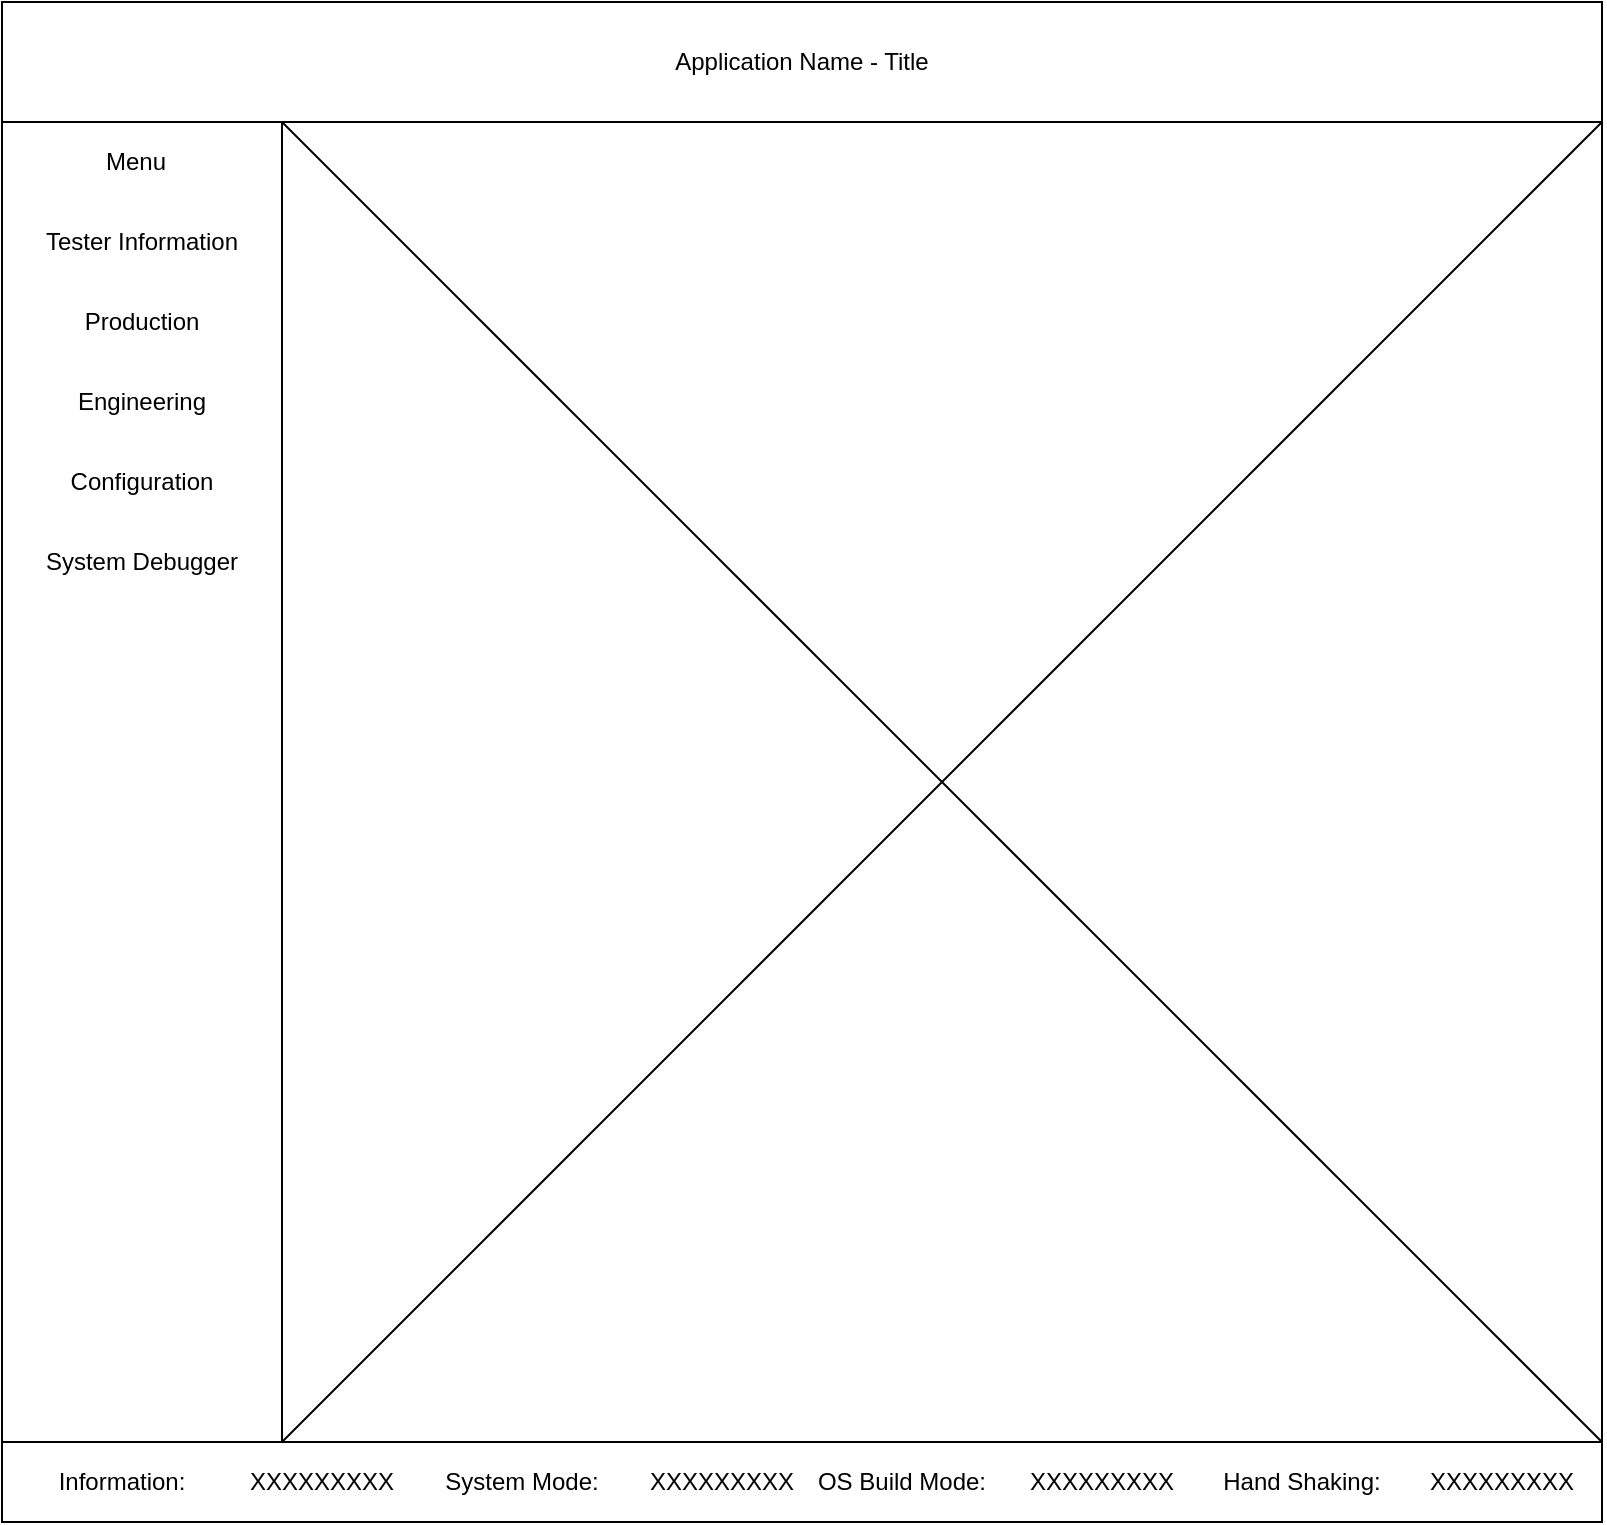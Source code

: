 <mxfile version="13.8.9-1" type="google"><diagram name="Page-1" id="03018318-947c-dd8e-b7a3-06fadd420f32"><mxGraphModel dx="2595" dy="1450" grid="1" gridSize="10" guides="1" tooltips="1" connect="1" arrows="1" fold="1" page="1" pageScale="1" pageWidth="1100" pageHeight="850" background="#ffffff" math="0" shadow="0"><root><mxCell id="0"/><mxCell id="1" parent="0"/><mxCell id="NqXMHoGBAYnKnXRRBgnF-1" value="" style="whiteSpace=wrap;html=1;aspect=fixed;fillColor=none;" vertex="1" parent="1"><mxGeometry x="290" y="100" width="660" height="660" as="geometry"/></mxCell><mxCell id="NqXMHoGBAYnKnXRRBgnF-2" value="Application Name - Title" style="rounded=0;whiteSpace=wrap;html=1;fillColor=none;" vertex="1" parent="1"><mxGeometry x="150" y="40" width="800" height="60" as="geometry"/></mxCell><mxCell id="NqXMHoGBAYnKnXRRBgnF-3" value="" style="rounded=0;whiteSpace=wrap;html=1;fillColor=none;" vertex="1" parent="1"><mxGeometry x="150" y="100" width="140" height="660" as="geometry"/></mxCell><mxCell id="NqXMHoGBAYnKnXRRBgnF-4" value="Menu" style="text;html=1;strokeColor=none;fillColor=none;align=center;verticalAlign=middle;whiteSpace=wrap;rounded=0;" vertex="1" parent="1"><mxGeometry x="187" y="110" width="60" height="20" as="geometry"/></mxCell><mxCell id="NqXMHoGBAYnKnXRRBgnF-5" value="Tester Information" style="text;html=1;strokeColor=none;fillColor=none;align=center;verticalAlign=middle;whiteSpace=wrap;rounded=0;" vertex="1" parent="1"><mxGeometry x="160" y="150" width="120" height="20" as="geometry"/></mxCell><mxCell id="NqXMHoGBAYnKnXRRBgnF-6" value="Production" style="text;html=1;strokeColor=none;fillColor=none;align=center;verticalAlign=middle;whiteSpace=wrap;rounded=0;" vertex="1" parent="1"><mxGeometry x="160" y="190" width="120" height="20" as="geometry"/></mxCell><mxCell id="NqXMHoGBAYnKnXRRBgnF-7" value="Engineering" style="text;html=1;strokeColor=none;fillColor=none;align=center;verticalAlign=middle;whiteSpace=wrap;rounded=0;" vertex="1" parent="1"><mxGeometry x="160" y="230" width="120" height="20" as="geometry"/></mxCell><mxCell id="NqXMHoGBAYnKnXRRBgnF-8" value="Configuration" style="text;html=1;strokeColor=none;fillColor=none;align=center;verticalAlign=middle;whiteSpace=wrap;rounded=0;" vertex="1" parent="1"><mxGeometry x="160" y="270" width="120" height="20" as="geometry"/></mxCell><mxCell id="NqXMHoGBAYnKnXRRBgnF-9" value="System Debugger" style="text;html=1;strokeColor=none;fillColor=none;align=center;verticalAlign=middle;whiteSpace=wrap;rounded=0;" vertex="1" parent="1"><mxGeometry x="160" y="310" width="120" height="20" as="geometry"/></mxCell><mxCell id="NqXMHoGBAYnKnXRRBgnF-11" value="" style="endArrow=none;html=1;entryX=1;entryY=0;entryDx=0;entryDy=0;exitX=0;exitY=1;exitDx=0;exitDy=0;" edge="1" parent="1" source="NqXMHoGBAYnKnXRRBgnF-1" target="NqXMHoGBAYnKnXRRBgnF-1"><mxGeometry width="50" height="50" relative="1" as="geometry"><mxPoint x="630" y="410" as="sourcePoint"/><mxPoint x="680" y="360" as="targetPoint"/></mxGeometry></mxCell><mxCell id="NqXMHoGBAYnKnXRRBgnF-12" value="" style="endArrow=none;html=1;entryX=0;entryY=0;entryDx=0;entryDy=0;exitX=1;exitY=1;exitDx=0;exitDy=0;" edge="1" parent="1" source="NqXMHoGBAYnKnXRRBgnF-1" target="NqXMHoGBAYnKnXRRBgnF-1"><mxGeometry width="50" height="50" relative="1" as="geometry"><mxPoint x="450" y="380" as="sourcePoint"/><mxPoint x="500" y="330" as="targetPoint"/></mxGeometry></mxCell><mxCell id="NqXMHoGBAYnKnXRRBgnF-13" value="" style="rounded=0;whiteSpace=wrap;html=1;fillColor=none;" vertex="1" parent="1"><mxGeometry x="150" y="760" width="800" height="40" as="geometry"/></mxCell><mxCell id="NqXMHoGBAYnKnXRRBgnF-14" value="Information:" style="text;html=1;strokeColor=none;fillColor=none;align=center;verticalAlign=middle;whiteSpace=wrap;rounded=0;" vertex="1" parent="1"><mxGeometry x="160" y="770" width="100" height="20" as="geometry"/></mxCell><mxCell id="NqXMHoGBAYnKnXRRBgnF-15" value="XXXXXXXXX" style="text;html=1;strokeColor=none;fillColor=none;align=center;verticalAlign=middle;whiteSpace=wrap;rounded=0;" vertex="1" parent="1"><mxGeometry x="260" y="770" width="100" height="20" as="geometry"/></mxCell><mxCell id="NqXMHoGBAYnKnXRRBgnF-16" value="XXXXXXXXX" style="text;html=1;strokeColor=none;fillColor=none;align=center;verticalAlign=middle;whiteSpace=wrap;rounded=0;" vertex="1" parent="1"><mxGeometry x="460" y="770" width="100" height="20" as="geometry"/></mxCell><mxCell id="NqXMHoGBAYnKnXRRBgnF-17" value="System Mode:" style="text;html=1;strokeColor=none;fillColor=none;align=center;verticalAlign=middle;whiteSpace=wrap;rounded=0;" vertex="1" parent="1"><mxGeometry x="360" y="770" width="100" height="20" as="geometry"/></mxCell><mxCell id="NqXMHoGBAYnKnXRRBgnF-18" value="XXXXXXXXX" style="text;html=1;strokeColor=none;fillColor=none;align=center;verticalAlign=middle;whiteSpace=wrap;rounded=0;" vertex="1" parent="1"><mxGeometry x="650" y="770" width="100" height="20" as="geometry"/></mxCell><mxCell id="NqXMHoGBAYnKnXRRBgnF-19" value="OS Build Mode:" style="text;html=1;strokeColor=none;fillColor=none;align=center;verticalAlign=middle;whiteSpace=wrap;rounded=0;" vertex="1" parent="1"><mxGeometry x="550" y="770" width="100" height="20" as="geometry"/></mxCell><mxCell id="NqXMHoGBAYnKnXRRBgnF-20" value="Hand Shaking:" style="text;html=1;strokeColor=none;fillColor=none;align=center;verticalAlign=middle;whiteSpace=wrap;rounded=0;" vertex="1" parent="1"><mxGeometry x="750" y="770" width="100" height="20" as="geometry"/></mxCell><mxCell id="NqXMHoGBAYnKnXRRBgnF-21" value="XXXXXXXXX" style="text;html=1;strokeColor=none;fillColor=none;align=center;verticalAlign=middle;whiteSpace=wrap;rounded=0;" vertex="1" parent="1"><mxGeometry x="850" y="770" width="100" height="20" as="geometry"/></mxCell></root></mxGraphModel></diagram></mxfile>